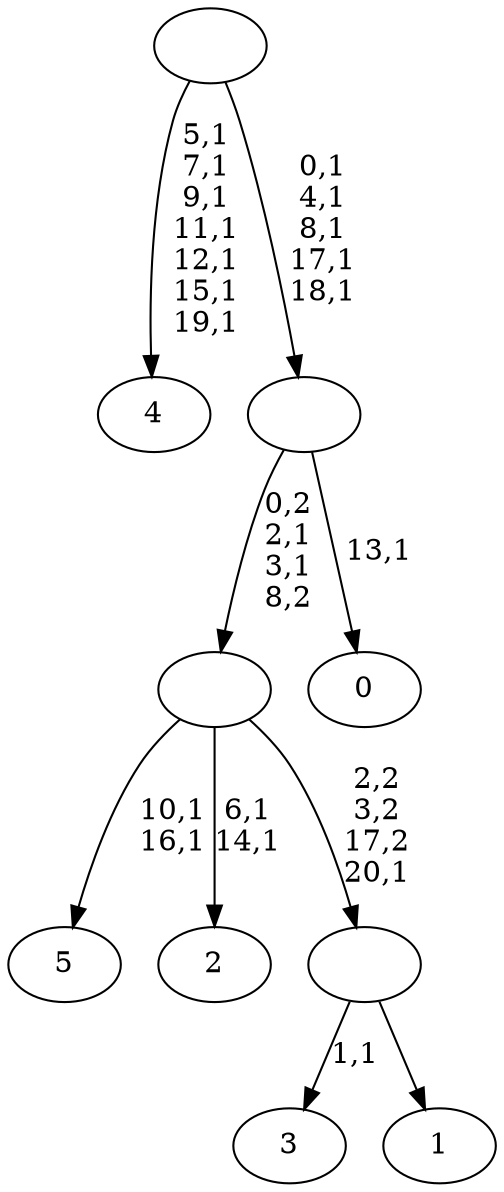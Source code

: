 digraph T {
	27 [label="5"]
	24 [label="4"]
	16 [label="3"]
	14 [label="2"]
	11 [label="1"]
	10 [label=""]
	9 [label=""]
	7 [label="0"]
	5 [label=""]
	0 [label=""]
	10 -> 16 [label="1,1"]
	10 -> 11 [label=""]
	9 -> 14 [label="6,1\n14,1"]
	9 -> 27 [label="10,1\n16,1"]
	9 -> 10 [label="2,2\n3,2\n17,2\n20,1"]
	5 -> 7 [label="13,1"]
	5 -> 9 [label="0,2\n2,1\n3,1\n8,2"]
	0 -> 5 [label="0,1\n4,1\n8,1\n17,1\n18,1"]
	0 -> 24 [label="5,1\n7,1\n9,1\n11,1\n12,1\n15,1\n19,1"]
}
